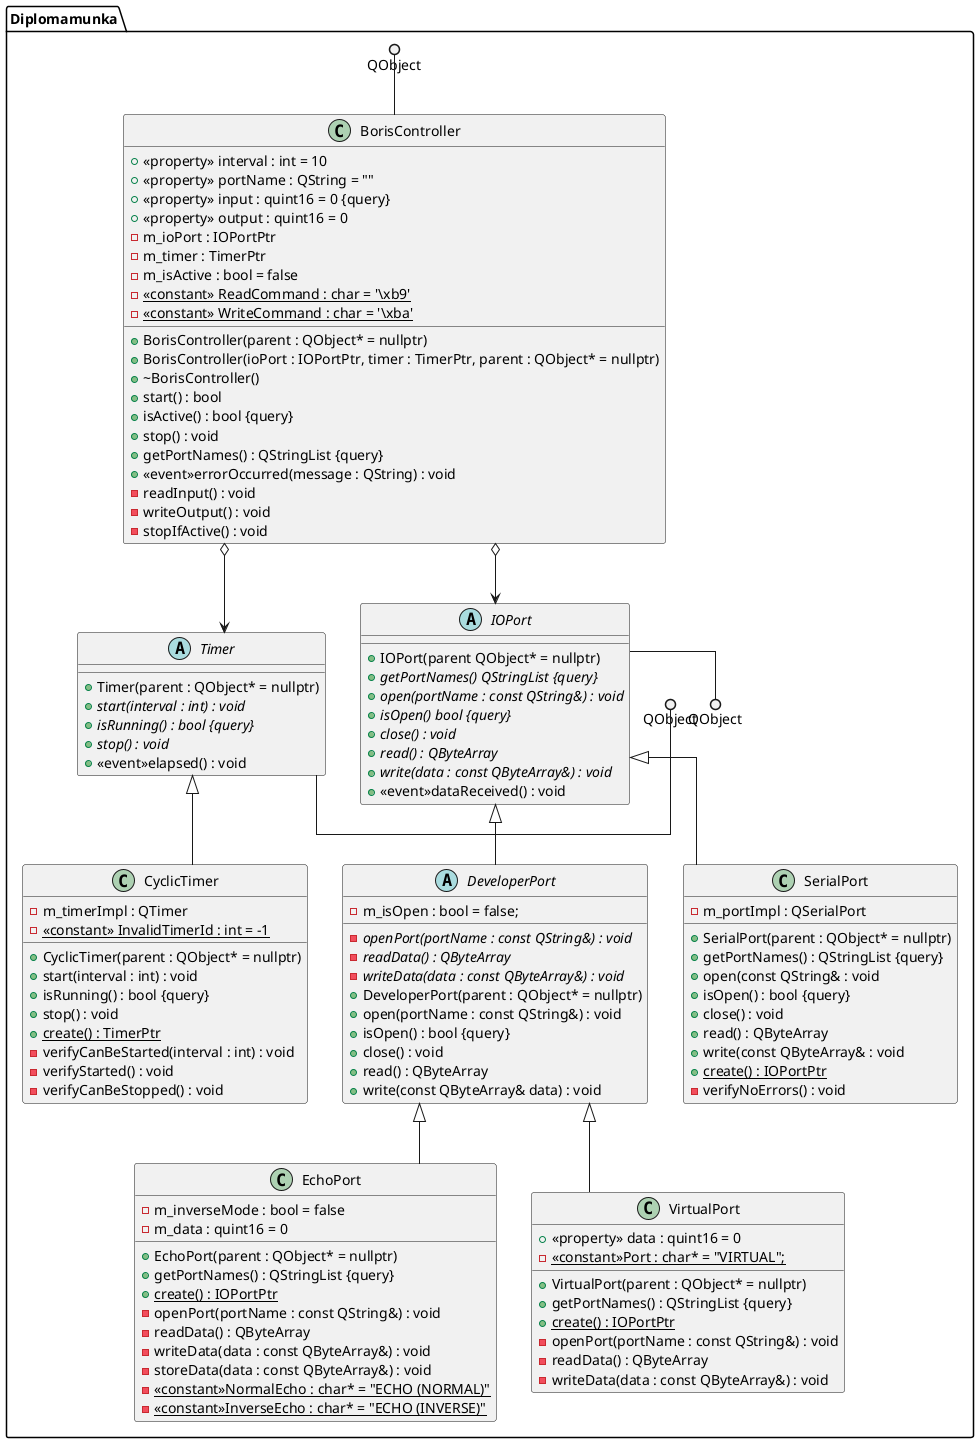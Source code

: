 @startuml BorisAccess
skinparam linetype ortho

namespace Diplomamunka {

class BorisController
{
    +<<property>> interval : int = 10
    +<<property>> portName : QString = ""
    +<<property>> input : quint16 = 0 {query}
    +<<property>> output : quint16 = 0
    +BorisController(parent : QObject* = nullptr)
    +BorisController(ioPort : IOPortPtr, timer : TimerPtr, parent : QObject* = nullptr)
    +~BorisController()
    +start() : bool
    +isActive() : bool {query}
    +stop() : void
    +getPortNames() : QStringList {query}
    +<<event>>errorOccurred(message : QString) : void
    -readInput() : void
    -writeOutput() : void
    -stopIfActive() : void
    -m_ioPort : IOPortPtr
    -m_timer : TimerPtr
    -m_isActive : bool = false
    -{static}<<constant>> ReadCommand : char = '\xb9'
    -{static}<<constant>> WriteCommand : char = '\xba'
}

QObject ()-- BorisController

abstract class Timer
{
    +Timer(parent : QObject* = nullptr)
    +{abstract}start(interval : int) : void
    +{abstract}isRunning() : bool {query}
    +{abstract}stop() : void
    +<<event>>elapsed() : void
}

QObject ()- Timer
BorisController o--> Timer

abstract class IOPort
{
    +IOPort(parent QObject* = nullptr)
    +{abstract}getPortNames() QStringList {query}
    +{abstract}open(portName : const QString&) : void
    +{abstract}isOpen() bool {query}
    +{abstract}close() : void
    +{abstract}read() : QByteArray
    +{abstract}write(data : const QByteArray&) : void
    +<<event>>dataReceived() : void
}

IOPort -() QObject
BorisController o--> IOPort

class CyclicTimer extends Timer
{
    +CyclicTimer(parent : QObject* = nullptr)
    +start(interval : int) : void
    +isRunning() : bool {query}
    +stop() : void
    +{static}create() : TimerPtr
    -verifyCanBeStarted(interval : int) : void
    -verifyStarted() : void
    -verifyCanBeStopped() : void
    -m_timerImpl : QTimer
    -{static}<<constant>> InvalidTimerId : int = -1
}

class SerialPort extends IOPort
{
    +SerialPort(parent : QObject* = nullptr)
    +getPortNames() : QStringList {query}
    +open(const QString& : void
    +isOpen() : bool {query}
    +close() : void
    +read() : QByteArray
    +write(const QByteArray& : void
    +{static}create() : IOPortPtr
    -verifyNoErrors() : void
    -m_portImpl : QSerialPort
}

abstract class DeveloperPort extends IOPort
{
    -{abstract}openPort(portName : const QString&) : void
    -{abstract}readData() : QByteArray
    -{abstract}writeData(data : const QByteArray&) : void
    +DeveloperPort(parent : QObject* = nullptr)
    +open(portName : const QString&) : void
    +isOpen() : bool {query}
    +close() : void
    +read() : QByteArray
    +write(const QByteArray& data) : void
    -m_isOpen : bool = false;
}

class EchoPort extends DeveloperPort
{
    +EchoPort(parent : QObject* = nullptr)
    +getPortNames() : QStringList {query}
    +{static}create() : IOPortPtr
    -openPort(portName : const QString&) : void
    -readData() : QByteArray
    -writeData(data : const QByteArray&) : void
    -storeData(data : const QByteArray&) : void
    -m_inverseMode : bool = false
    -m_data : quint16 = 0
    -{static}<<constant>>NormalEcho : char* = "ECHO (NORMAL)"
    -{static}<<constant>>InverseEcho : char* = "ECHO (INVERSE)"
}

class VirtualPort extends DeveloperPort
{
    +<<property>> data : quint16 = 0
    +VirtualPort(parent : QObject* = nullptr)
    +getPortNames() : QStringList {query}
    +{static}create() : IOPortPtr
    -openPort(portName : const QString&) : void
    -readData() : QByteArray
    -writeData(data : const QByteArray&) : void
    -{static}<<constant>>Port : char* = "VIRTUAL";
}

}

@enduml